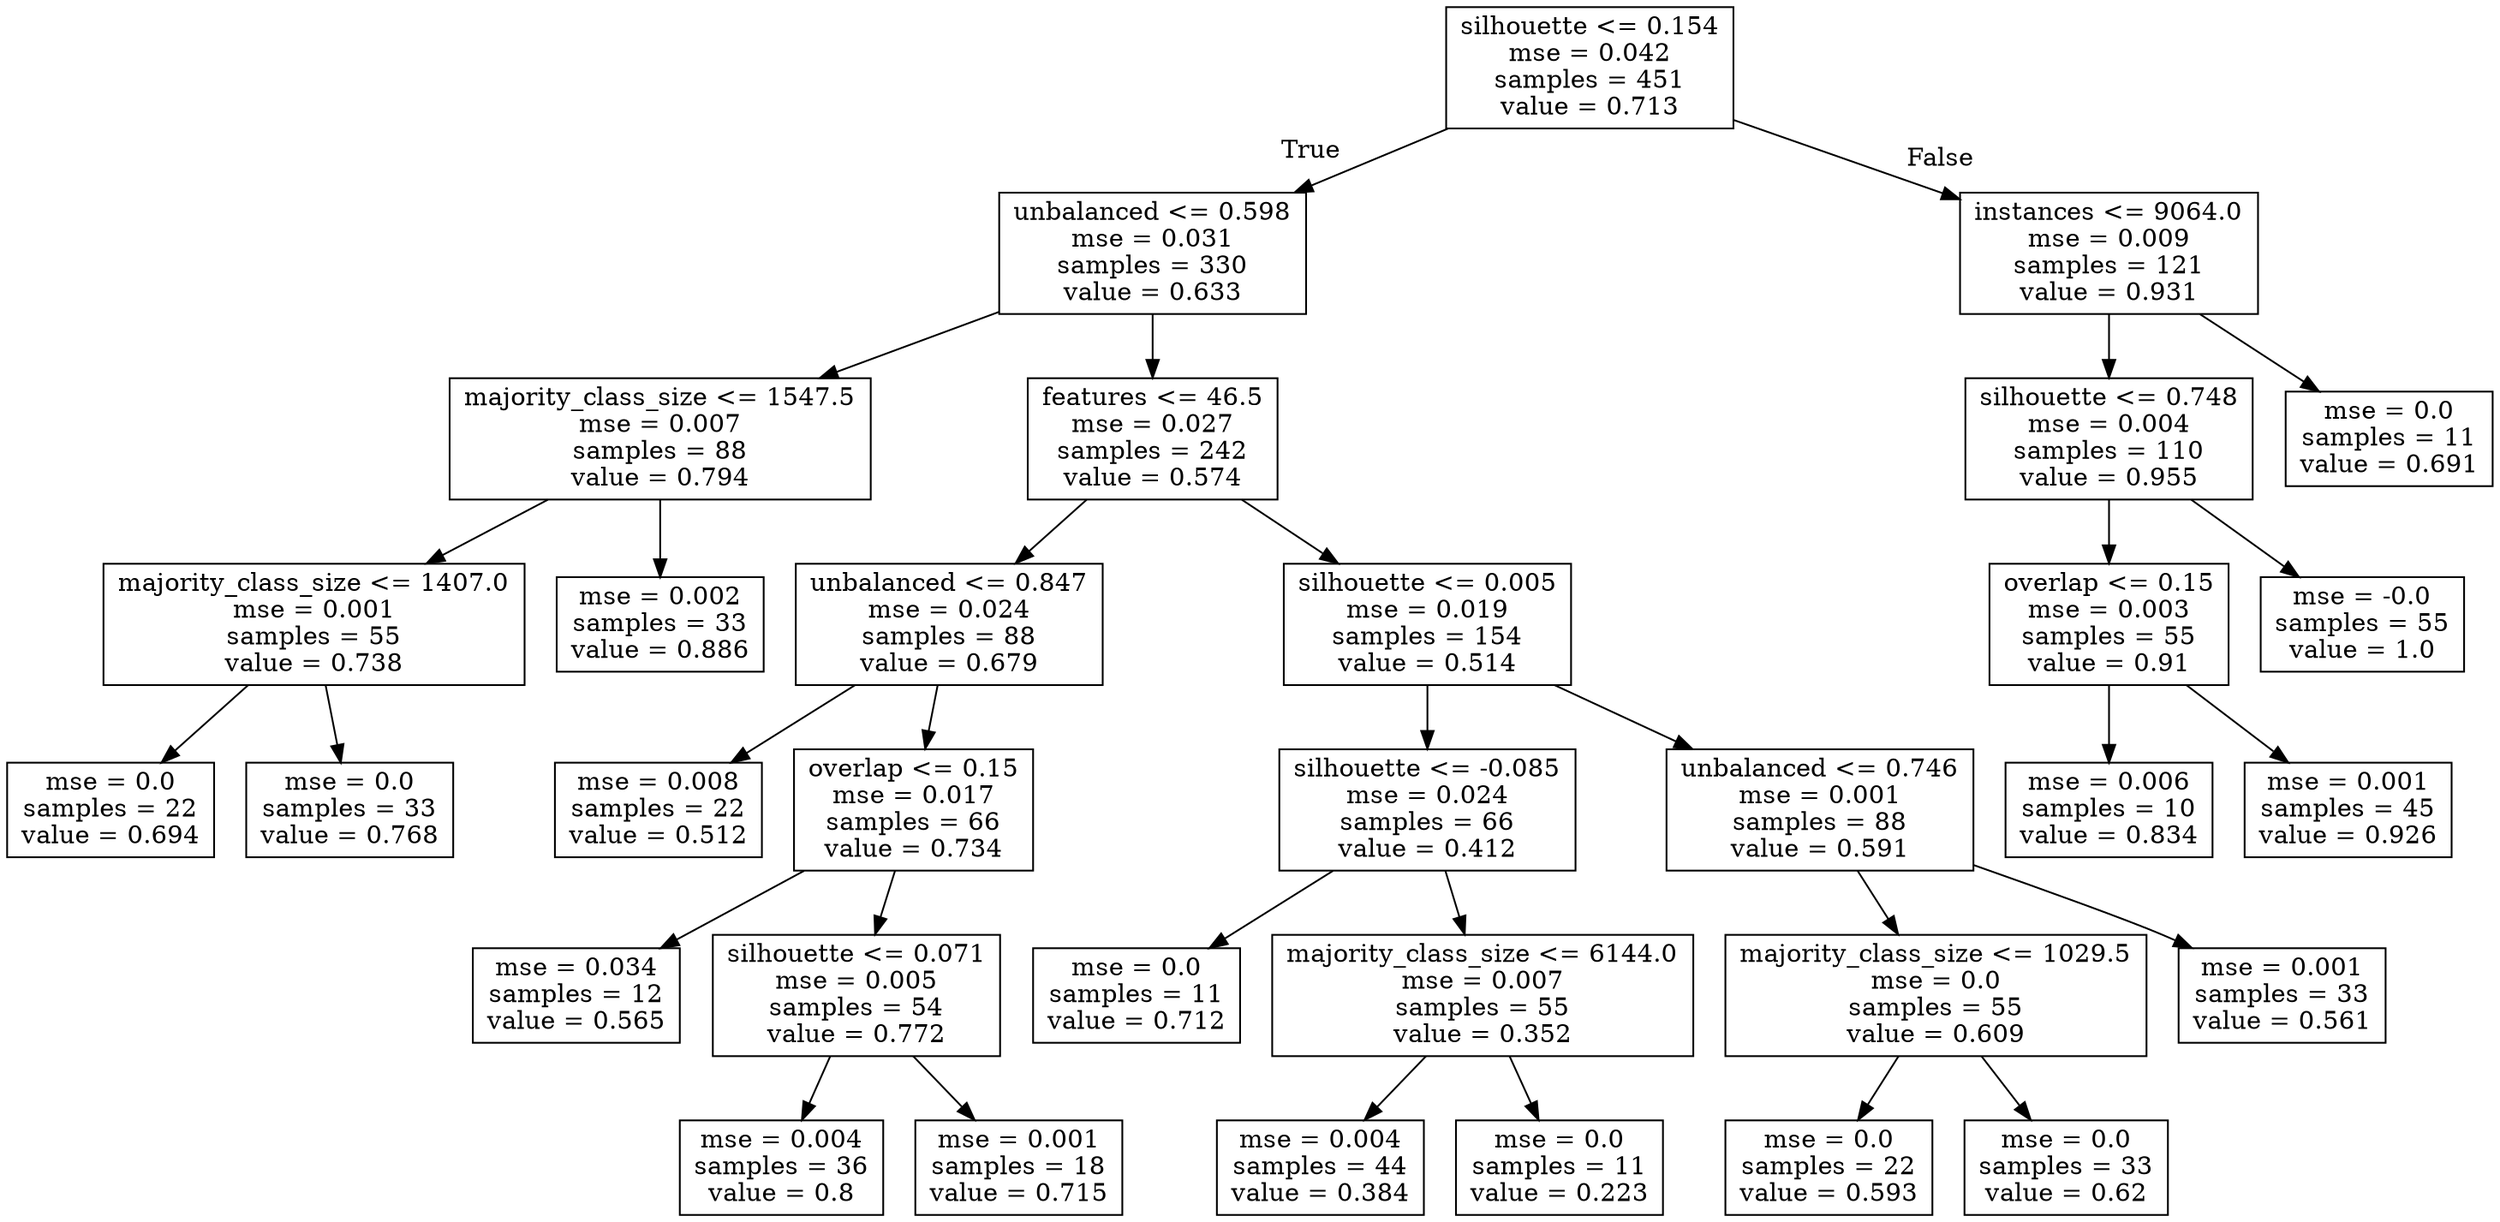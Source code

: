 digraph Tree {
node [shape=box] ;
0 [label="silhouette <= 0.154\nmse = 0.042\nsamples = 451\nvalue = 0.713"] ;
1 [label="unbalanced <= 0.598\nmse = 0.031\nsamples = 330\nvalue = 0.633"] ;
0 -> 1 [labeldistance=2.5, labelangle=45, headlabel="True"] ;
2 [label="majority_class_size <= 1547.5\nmse = 0.007\nsamples = 88\nvalue = 0.794"] ;
1 -> 2 ;
3 [label="majority_class_size <= 1407.0\nmse = 0.001\nsamples = 55\nvalue = 0.738"] ;
2 -> 3 ;
4 [label="mse = 0.0\nsamples = 22\nvalue = 0.694"] ;
3 -> 4 ;
5 [label="mse = 0.0\nsamples = 33\nvalue = 0.768"] ;
3 -> 5 ;
6 [label="mse = 0.002\nsamples = 33\nvalue = 0.886"] ;
2 -> 6 ;
7 [label="features <= 46.5\nmse = 0.027\nsamples = 242\nvalue = 0.574"] ;
1 -> 7 ;
8 [label="unbalanced <= 0.847\nmse = 0.024\nsamples = 88\nvalue = 0.679"] ;
7 -> 8 ;
9 [label="mse = 0.008\nsamples = 22\nvalue = 0.512"] ;
8 -> 9 ;
10 [label="overlap <= 0.15\nmse = 0.017\nsamples = 66\nvalue = 0.734"] ;
8 -> 10 ;
11 [label="mse = 0.034\nsamples = 12\nvalue = 0.565"] ;
10 -> 11 ;
12 [label="silhouette <= 0.071\nmse = 0.005\nsamples = 54\nvalue = 0.772"] ;
10 -> 12 ;
13 [label="mse = 0.004\nsamples = 36\nvalue = 0.8"] ;
12 -> 13 ;
14 [label="mse = 0.001\nsamples = 18\nvalue = 0.715"] ;
12 -> 14 ;
15 [label="silhouette <= 0.005\nmse = 0.019\nsamples = 154\nvalue = 0.514"] ;
7 -> 15 ;
16 [label="silhouette <= -0.085\nmse = 0.024\nsamples = 66\nvalue = 0.412"] ;
15 -> 16 ;
17 [label="mse = 0.0\nsamples = 11\nvalue = 0.712"] ;
16 -> 17 ;
18 [label="majority_class_size <= 6144.0\nmse = 0.007\nsamples = 55\nvalue = 0.352"] ;
16 -> 18 ;
19 [label="mse = 0.004\nsamples = 44\nvalue = 0.384"] ;
18 -> 19 ;
20 [label="mse = 0.0\nsamples = 11\nvalue = 0.223"] ;
18 -> 20 ;
21 [label="unbalanced <= 0.746\nmse = 0.001\nsamples = 88\nvalue = 0.591"] ;
15 -> 21 ;
22 [label="majority_class_size <= 1029.5\nmse = 0.0\nsamples = 55\nvalue = 0.609"] ;
21 -> 22 ;
23 [label="mse = 0.0\nsamples = 22\nvalue = 0.593"] ;
22 -> 23 ;
24 [label="mse = 0.0\nsamples = 33\nvalue = 0.62"] ;
22 -> 24 ;
25 [label="mse = 0.001\nsamples = 33\nvalue = 0.561"] ;
21 -> 25 ;
26 [label="instances <= 9064.0\nmse = 0.009\nsamples = 121\nvalue = 0.931"] ;
0 -> 26 [labeldistance=2.5, labelangle=-45, headlabel="False"] ;
27 [label="silhouette <= 0.748\nmse = 0.004\nsamples = 110\nvalue = 0.955"] ;
26 -> 27 ;
28 [label="overlap <= 0.15\nmse = 0.003\nsamples = 55\nvalue = 0.91"] ;
27 -> 28 ;
29 [label="mse = 0.006\nsamples = 10\nvalue = 0.834"] ;
28 -> 29 ;
30 [label="mse = 0.001\nsamples = 45\nvalue = 0.926"] ;
28 -> 30 ;
31 [label="mse = -0.0\nsamples = 55\nvalue = 1.0"] ;
27 -> 31 ;
32 [label="mse = 0.0\nsamples = 11\nvalue = 0.691"] ;
26 -> 32 ;
}